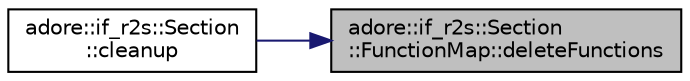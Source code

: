 digraph "adore::if_r2s::Section::FunctionMap::deleteFunctions"
{
 // LATEX_PDF_SIZE
  edge [fontname="Helvetica",fontsize="10",labelfontname="Helvetica",labelfontsize="10"];
  node [fontname="Helvetica",fontsize="10",shape=record];
  rankdir="RL";
  Node1 [label="adore::if_r2s::Section\l::FunctionMap::deleteFunctions",height=0.2,width=0.4,color="black", fillcolor="grey75", style="filled", fontcolor="black",tooltip="delete function objects"];
  Node1 -> Node2 [dir="back",color="midnightblue",fontsize="10",style="solid",fontname="Helvetica"];
  Node2 [label="adore::if_r2s::Section\l::cleanup",height=0.2,width=0.4,color="black", fillcolor="white", style="filled",URL="$classadore_1_1if__r2s_1_1Section.html#a6cf2eedc6fe70b410fc0251b18e94ffb",tooltip="delete objects in pointers"];
}
